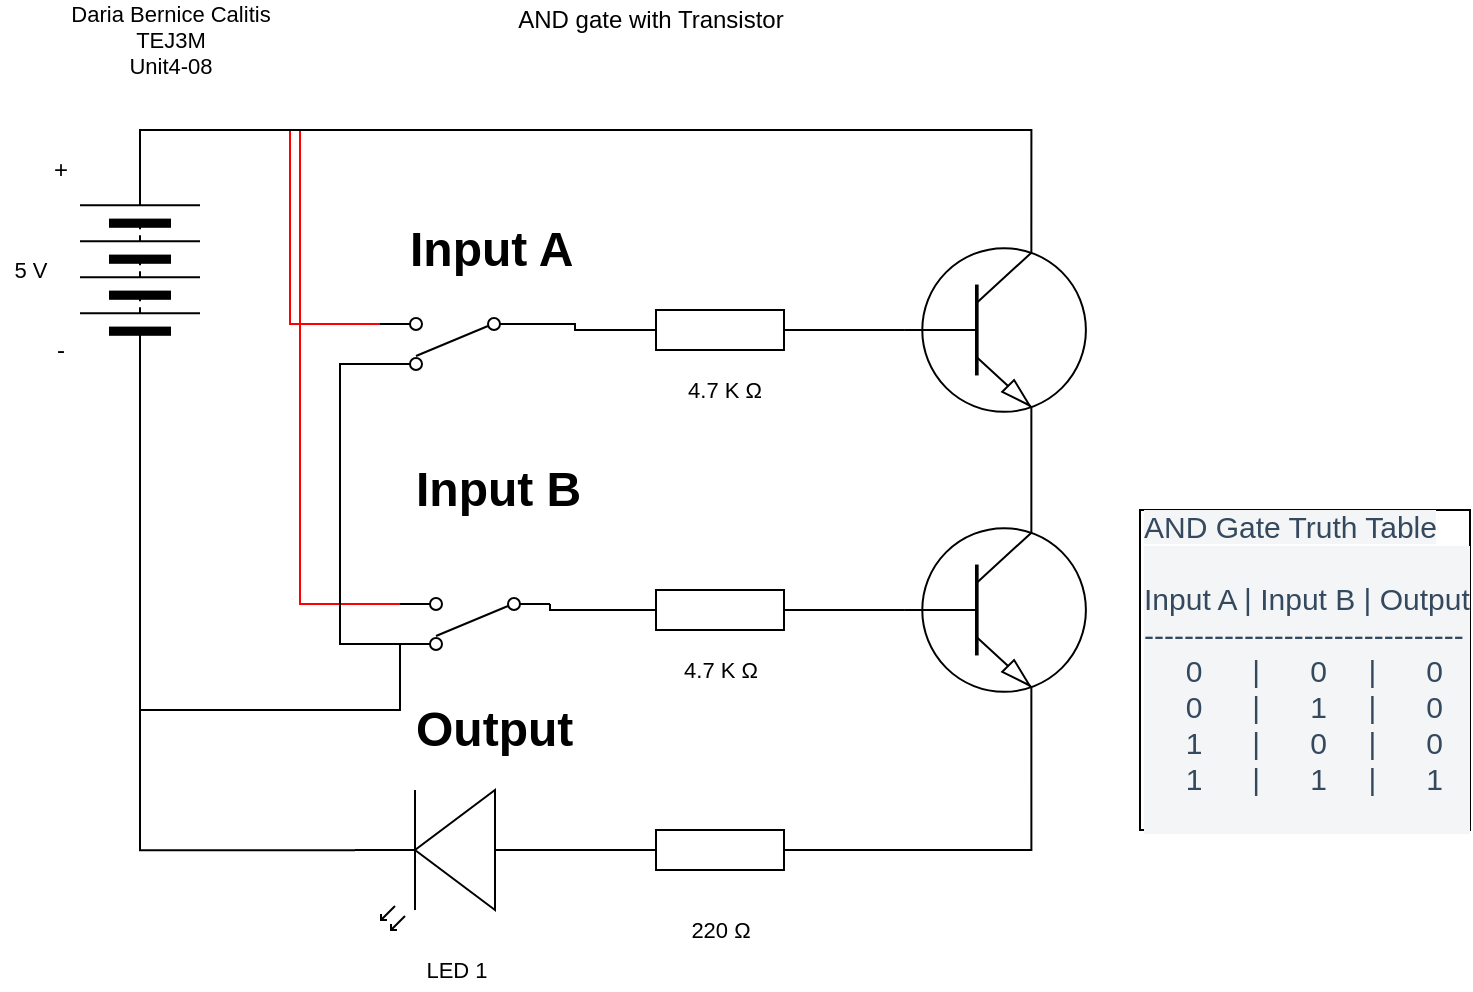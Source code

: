 <mxfile version="17.4.6" type="github">
  <diagram id="AOQWxb-GcvcB9rNOiJUd" name="Page-1">
    <mxGraphModel dx="942" dy="606" grid="1" gridSize="10" guides="1" tooltips="1" connect="1" arrows="1" fold="1" page="1" pageScale="1" pageWidth="827" pageHeight="1169" math="0" shadow="0">
      <root>
        <mxCell id="0" />
        <mxCell id="1" parent="0" />
        <mxCell id="a8eWYTb7wFYsISAkZos1-38" style="edgeStyle=orthogonalEdgeStyle;rounded=0;orthogonalLoop=1;jettySize=auto;html=1;exitX=1;exitY=0.5;exitDx=0;exitDy=0;entryX=1;entryY=0.885;entryDx=0;entryDy=0;entryPerimeter=0;endArrow=none;endFill=0;strokeColor=#FF0000;" edge="1" parent="1" source="a8eWYTb7wFYsISAkZos1-4" target="a8eWYTb7wFYsISAkZos1-27">
          <mxGeometry relative="1" as="geometry" />
        </mxCell>
        <mxCell id="a8eWYTb7wFYsISAkZos1-41" style="edgeStyle=orthogonalEdgeStyle;rounded=0;orthogonalLoop=1;jettySize=auto;html=1;exitX=1;exitY=0.5;exitDx=0;exitDy=0;entryX=1;entryY=0.885;entryDx=0;entryDy=0;entryPerimeter=0;endArrow=none;endFill=0;strokeColor=#FF0000;" edge="1" parent="1" source="a8eWYTb7wFYsISAkZos1-4" target="a8eWYTb7wFYsISAkZos1-40">
          <mxGeometry relative="1" as="geometry">
            <Array as="points">
              <mxPoint x="150" y="120" />
              <mxPoint x="230" y="120" />
              <mxPoint x="230" y="357" />
            </Array>
          </mxGeometry>
        </mxCell>
        <mxCell id="a8eWYTb7wFYsISAkZos1-44" style="edgeStyle=orthogonalEdgeStyle;rounded=0;orthogonalLoop=1;jettySize=auto;html=1;exitX=1;exitY=0.5;exitDx=0;exitDy=0;entryX=0.7;entryY=0;entryDx=0;entryDy=0;entryPerimeter=0;endArrow=none;endFill=0;strokeColor=#000000;" edge="1" parent="1" source="a8eWYTb7wFYsISAkZos1-4" target="a8eWYTb7wFYsISAkZos1-26">
          <mxGeometry relative="1" as="geometry" />
        </mxCell>
        <mxCell id="a8eWYTb7wFYsISAkZos1-4" value="" style="pointerEvents=1;verticalLabelPosition=bottom;shadow=0;dashed=0;align=center;html=1;verticalAlign=top;shape=mxgraph.electrical.miscellaneous.batteryStack;rotation=-90;" vertex="1" parent="1">
          <mxGeometry x="100" y="160" width="100" height="60" as="geometry" />
        </mxCell>
        <mxCell id="a8eWYTb7wFYsISAkZos1-50" style="edgeStyle=orthogonalEdgeStyle;rounded=0;orthogonalLoop=1;jettySize=auto;html=1;exitX=1;exitY=0.57;exitDx=0;exitDy=0;exitPerimeter=0;entryX=0;entryY=0.5;entryDx=0;entryDy=0;endArrow=none;endFill=0;strokeColor=#000000;" edge="1" parent="1" source="a8eWYTb7wFYsISAkZos1-7" target="a8eWYTb7wFYsISAkZos1-4">
          <mxGeometry relative="1" as="geometry" />
        </mxCell>
        <mxCell id="a8eWYTb7wFYsISAkZos1-7" value="" style="verticalLabelPosition=bottom;shadow=0;dashed=0;align=center;html=1;verticalAlign=top;shape=mxgraph.electrical.opto_electronics.led_2;pointerEvents=1;rotation=-180;" vertex="1" parent="1">
          <mxGeometry x="257.5" y="450" width="100" height="70" as="geometry" />
        </mxCell>
        <mxCell id="a8eWYTb7wFYsISAkZos1-8" value="5 V" style="text;html=1;align=center;verticalAlign=middle;resizable=0;points=[];autosize=1;strokeColor=none;fillColor=none;fontSize=11;fontFamily=Helvetica;fontColor=default;" vertex="1" parent="1">
          <mxGeometry x="80" y="180" width="30" height="20" as="geometry" />
        </mxCell>
        <mxCell id="a8eWYTb7wFYsISAkZos1-9" value="220&amp;nbsp;Ω" style="text;html=1;align=center;verticalAlign=middle;resizable=0;points=[];autosize=1;strokeColor=none;fillColor=none;fontSize=11;fontFamily=Helvetica;fontColor=default;" vertex="1" parent="1">
          <mxGeometry x="420" y="510" width="40" height="20" as="geometry" />
        </mxCell>
        <mxCell id="a8eWYTb7wFYsISAkZos1-10" value="LED 1" style="text;html=1;align=center;verticalAlign=middle;resizable=0;points=[];autosize=1;strokeColor=none;fillColor=none;fontSize=11;fontFamily=Helvetica;fontColor=default;" vertex="1" parent="1">
          <mxGeometry x="282.5" y="530" width="50" height="20" as="geometry" />
        </mxCell>
        <mxCell id="a8eWYTb7wFYsISAkZos1-11" value="Daria Bernice Calitis&lt;br&gt;TEJ3M&lt;br&gt;Unit4-08" style="text;html=1;align=center;verticalAlign=middle;resizable=0;points=[];autosize=1;strokeColor=none;fillColor=none;fontSize=11;fontFamily=Helvetica;fontColor=default;" vertex="1" parent="1">
          <mxGeometry x="110" y="55" width="110" height="40" as="geometry" />
        </mxCell>
        <mxCell id="a8eWYTb7wFYsISAkZos1-12" value="AND gate with Transistor" style="text;html=1;align=center;verticalAlign=middle;resizable=0;points=[];autosize=1;strokeColor=none;fillColor=none;" vertex="1" parent="1">
          <mxGeometry x="330" y="55" width="150" height="20" as="geometry" />
        </mxCell>
        <mxCell id="a8eWYTb7wFYsISAkZos1-16" value="&lt;span style=&quot;color: rgb(52, 73, 94); font-size: 15px; font-style: normal; font-weight: 400; letter-spacing: normal; text-align: left; text-indent: 0px; text-transform: none; word-spacing: 0px; background-color: rgb(244, 245, 246); display: inline; float: none;&quot;&gt;AND Gate Truth Table&lt;/span&gt;&lt;div style=&quot;color: rgb(52, 73, 94); font-size: 15px; font-style: normal; font-weight: 400; letter-spacing: normal; text-align: left; text-indent: 0px; text-transform: none; word-spacing: 0px; background-color: rgb(244, 245, 246);&quot;&gt;&lt;br&gt;&lt;/div&gt;&lt;div style=&quot;color: rgb(52, 73, 94); font-size: 15px; font-style: normal; font-weight: 400; letter-spacing: normal; text-align: left; text-indent: 0px; text-transform: none; word-spacing: 0px; background-color: rgb(244, 245, 246);&quot;&gt;Input A | Input B | Output&lt;/div&gt;&lt;div style=&quot;color: rgb(52, 73, 94); font-size: 15px; font-style: normal; font-weight: 400; letter-spacing: normal; text-align: left; text-indent: 0px; text-transform: none; word-spacing: 0px; background-color: rgb(244, 245, 246);&quot;&gt;--------------------------------&lt;/div&gt;&lt;div style=&quot;color: rgb(52, 73, 94); font-size: 15px; font-style: normal; font-weight: 400; letter-spacing: normal; text-align: left; text-indent: 0px; text-transform: none; word-spacing: 0px; background-color: rgb(244, 245, 246);&quot;&gt;&amp;nbsp; &amp;nbsp; &amp;nbsp;0&amp;nbsp; &amp;nbsp; &amp;nbsp; |&amp;nbsp; &amp;nbsp; &amp;nbsp; 0&amp;nbsp; &amp;nbsp; &amp;nbsp;|&amp;nbsp; &amp;nbsp; &amp;nbsp; 0&lt;/div&gt;&lt;div style=&quot;color: rgb(52, 73, 94); font-size: 15px; font-style: normal; font-weight: 400; letter-spacing: normal; text-align: left; text-indent: 0px; text-transform: none; word-spacing: 0px; background-color: rgb(244, 245, 246);&quot;&gt;&amp;nbsp; &amp;nbsp; &amp;nbsp;0&amp;nbsp; &amp;nbsp; &amp;nbsp; |&amp;nbsp; &amp;nbsp; &amp;nbsp; 1&amp;nbsp; &amp;nbsp; &amp;nbsp;|&amp;nbsp; &amp;nbsp; &amp;nbsp; 0&lt;/div&gt;&lt;div style=&quot;color: rgb(52, 73, 94); font-size: 15px; font-style: normal; font-weight: 400; letter-spacing: normal; text-align: left; text-indent: 0px; text-transform: none; word-spacing: 0px; background-color: rgb(244, 245, 246);&quot;&gt;&amp;nbsp; &amp;nbsp; &amp;nbsp;1&amp;nbsp; &amp;nbsp; &amp;nbsp; |&amp;nbsp; &amp;nbsp; &amp;nbsp; 0&amp;nbsp; &amp;nbsp; &amp;nbsp;|&amp;nbsp; &amp;nbsp; &amp;nbsp; 0&lt;/div&gt;&lt;div style=&quot;color: rgb(52, 73, 94); font-size: 15px; font-style: normal; font-weight: 400; letter-spacing: normal; text-align: left; text-indent: 0px; text-transform: none; word-spacing: 0px; background-color: rgb(244, 245, 246);&quot;&gt;&amp;nbsp; &amp;nbsp; &amp;nbsp;1&amp;nbsp; &amp;nbsp; &amp;nbsp; |&amp;nbsp; &amp;nbsp; &amp;nbsp; 1&amp;nbsp; &amp;nbsp; &amp;nbsp;|&amp;nbsp; &amp;nbsp; &amp;nbsp; 1&amp;nbsp; &amp;nbsp;&amp;nbsp;&lt;/div&gt;" style="whiteSpace=wrap;html=1;align=left;" vertex="1" parent="1">
          <mxGeometry x="650" y="310" width="165" height="160" as="geometry" />
        </mxCell>
        <mxCell id="a8eWYTb7wFYsISAkZos1-32" style="edgeStyle=orthogonalEdgeStyle;rounded=0;orthogonalLoop=1;jettySize=auto;html=1;exitX=1;exitY=0.5;exitDx=0;exitDy=0;exitPerimeter=0;entryX=0;entryY=0.5;entryDx=0;entryDy=0;entryPerimeter=0;endArrow=none;endFill=0;" edge="1" parent="1" source="a8eWYTb7wFYsISAkZos1-19" target="a8eWYTb7wFYsISAkZos1-26">
          <mxGeometry relative="1" as="geometry" />
        </mxCell>
        <mxCell id="a8eWYTb7wFYsISAkZos1-37" style="edgeStyle=orthogonalEdgeStyle;rounded=0;orthogonalLoop=1;jettySize=auto;html=1;exitX=0;exitY=0.5;exitDx=0;exitDy=0;exitPerimeter=0;entryX=0;entryY=0.885;entryDx=0;entryDy=0;entryPerimeter=0;endArrow=none;endFill=0;" edge="1" parent="1" source="a8eWYTb7wFYsISAkZos1-19" target="a8eWYTb7wFYsISAkZos1-27">
          <mxGeometry relative="1" as="geometry" />
        </mxCell>
        <mxCell id="a8eWYTb7wFYsISAkZos1-19" value="" style="pointerEvents=1;verticalLabelPosition=bottom;shadow=0;dashed=0;align=center;html=1;verticalAlign=top;shape=mxgraph.electrical.resistors.resistor_1;" vertex="1" parent="1">
          <mxGeometry x="390" y="210" width="100" height="20" as="geometry" />
        </mxCell>
        <mxCell id="a8eWYTb7wFYsISAkZos1-20" value="4.7 K Ω" style="text;html=1;align=center;verticalAlign=middle;resizable=0;points=[];autosize=1;strokeColor=none;fillColor=none;fontSize=11;fontFamily=Helvetica;fontColor=default;" vertex="1" parent="1">
          <mxGeometry x="417.05" y="240" width="50" height="20" as="geometry" />
        </mxCell>
        <mxCell id="a8eWYTb7wFYsISAkZos1-21" value="+" style="text;html=1;align=center;verticalAlign=middle;resizable=0;points=[];autosize=1;strokeColor=none;fillColor=none;" vertex="1" parent="1">
          <mxGeometry x="100" y="130" width="20" height="20" as="geometry" />
        </mxCell>
        <mxCell id="a8eWYTb7wFYsISAkZos1-22" value="-" style="text;html=1;align=center;verticalAlign=middle;resizable=0;points=[];autosize=1;strokeColor=none;fillColor=none;" vertex="1" parent="1">
          <mxGeometry x="100" y="220" width="20" height="20" as="geometry" />
        </mxCell>
        <mxCell id="a8eWYTb7wFYsISAkZos1-45" style="edgeStyle=orthogonalEdgeStyle;rounded=0;orthogonalLoop=1;jettySize=auto;html=1;exitX=0.7;exitY=1;exitDx=0;exitDy=0;exitPerimeter=0;entryX=0.7;entryY=0;entryDx=0;entryDy=0;entryPerimeter=0;endArrow=none;endFill=0;strokeColor=#000000;" edge="1" parent="1" source="a8eWYTb7wFYsISAkZos1-26" target="a8eWYTb7wFYsISAkZos1-34">
          <mxGeometry relative="1" as="geometry" />
        </mxCell>
        <mxCell id="a8eWYTb7wFYsISAkZos1-26" value="" style="verticalLabelPosition=bottom;shadow=0;dashed=0;align=center;html=1;verticalAlign=top;shape=mxgraph.electrical.transistors.npn_transistor_1;comic=0;flipV=0;" vertex="1" parent="1">
          <mxGeometry x="530" y="170" width="95" height="100" as="geometry" />
        </mxCell>
        <mxCell id="a8eWYTb7wFYsISAkZos1-42" style="edgeStyle=orthogonalEdgeStyle;rounded=0;orthogonalLoop=1;jettySize=auto;html=1;exitX=1;exitY=0.115;exitDx=0;exitDy=0;exitPerimeter=0;entryX=1;entryY=0.115;entryDx=0;entryDy=0;entryPerimeter=0;endArrow=none;endFill=0;strokeColor=#000000;" edge="1" parent="1" source="a8eWYTb7wFYsISAkZos1-27" target="a8eWYTb7wFYsISAkZos1-40">
          <mxGeometry relative="1" as="geometry" />
        </mxCell>
        <mxCell id="a8eWYTb7wFYsISAkZos1-27" value="" style="pointerEvents=1;verticalLabelPosition=bottom;shadow=0;dashed=0;align=center;html=1;verticalAlign=top;shape=mxgraph.electrical.electro-mechanical.2-way_switch;rotation=-180;" vertex="1" parent="1">
          <mxGeometry x="270" y="214" width="75" height="26" as="geometry" />
        </mxCell>
        <mxCell id="a8eWYTb7wFYsISAkZos1-46" style="edgeStyle=orthogonalEdgeStyle;rounded=0;orthogonalLoop=1;jettySize=auto;html=1;exitX=0;exitY=0.5;exitDx=0;exitDy=0;exitPerimeter=0;entryX=0;entryY=0.5;entryDx=0;entryDy=0;entryPerimeter=0;endArrow=none;endFill=0;strokeColor=#000000;" edge="1" parent="1" source="a8eWYTb7wFYsISAkZos1-33" target="a8eWYTb7wFYsISAkZos1-34">
          <mxGeometry relative="1" as="geometry" />
        </mxCell>
        <mxCell id="a8eWYTb7wFYsISAkZos1-48" style="edgeStyle=orthogonalEdgeStyle;rounded=0;orthogonalLoop=1;jettySize=auto;html=1;exitX=1;exitY=0.5;exitDx=0;exitDy=0;exitPerimeter=0;entryX=0;entryY=0.885;entryDx=0;entryDy=0;entryPerimeter=0;endArrow=none;endFill=0;strokeColor=#000000;" edge="1" parent="1" source="a8eWYTb7wFYsISAkZos1-33" target="a8eWYTb7wFYsISAkZos1-40">
          <mxGeometry relative="1" as="geometry" />
        </mxCell>
        <mxCell id="a8eWYTb7wFYsISAkZos1-33" value="" style="pointerEvents=1;verticalLabelPosition=bottom;shadow=0;dashed=0;align=center;html=1;verticalAlign=top;shape=mxgraph.electrical.resistors.resistor_1;rotation=-180;" vertex="1" parent="1">
          <mxGeometry x="390" y="350" width="100" height="20" as="geometry" />
        </mxCell>
        <mxCell id="a8eWYTb7wFYsISAkZos1-53" style="edgeStyle=orthogonalEdgeStyle;rounded=0;orthogonalLoop=1;jettySize=auto;html=1;exitX=0.7;exitY=1;exitDx=0;exitDy=0;exitPerimeter=0;entryX=0;entryY=0.5;entryDx=0;entryDy=0;entryPerimeter=0;endArrow=none;endFill=0;strokeColor=#000000;" edge="1" parent="1" source="a8eWYTb7wFYsISAkZos1-34" target="a8eWYTb7wFYsISAkZos1-51">
          <mxGeometry relative="1" as="geometry" />
        </mxCell>
        <mxCell id="a8eWYTb7wFYsISAkZos1-34" value="" style="verticalLabelPosition=bottom;shadow=0;dashed=0;align=center;html=1;verticalAlign=top;shape=mxgraph.electrical.transistors.npn_transistor_1;comic=0;flipV=0;" vertex="1" parent="1">
          <mxGeometry x="530" y="310" width="95" height="100" as="geometry" />
        </mxCell>
        <mxCell id="a8eWYTb7wFYsISAkZos1-43" style="edgeStyle=orthogonalEdgeStyle;rounded=0;orthogonalLoop=1;jettySize=auto;html=1;exitX=1;exitY=0.115;exitDx=0;exitDy=0;exitPerimeter=0;entryX=0;entryY=0.5;entryDx=0;entryDy=0;endArrow=none;endFill=0;strokeColor=#000000;" edge="1" parent="1" source="a8eWYTb7wFYsISAkZos1-40" target="a8eWYTb7wFYsISAkZos1-4">
          <mxGeometry relative="1" as="geometry">
            <Array as="points">
              <mxPoint x="280" y="410" />
              <mxPoint x="150" y="410" />
            </Array>
          </mxGeometry>
        </mxCell>
        <mxCell id="a8eWYTb7wFYsISAkZos1-40" value="" style="pointerEvents=1;verticalLabelPosition=bottom;shadow=0;dashed=0;align=center;html=1;verticalAlign=top;shape=mxgraph.electrical.electro-mechanical.2-way_switch;rotation=-180;" vertex="1" parent="1">
          <mxGeometry x="280" y="354" width="75" height="26" as="geometry" />
        </mxCell>
        <mxCell id="a8eWYTb7wFYsISAkZos1-54" style="edgeStyle=orthogonalEdgeStyle;rounded=0;orthogonalLoop=1;jettySize=auto;html=1;exitX=1;exitY=0.5;exitDx=0;exitDy=0;exitPerimeter=0;entryX=0;entryY=0.57;entryDx=0;entryDy=0;entryPerimeter=0;endArrow=none;endFill=0;strokeColor=#000000;" edge="1" parent="1" source="a8eWYTb7wFYsISAkZos1-51" target="a8eWYTb7wFYsISAkZos1-7">
          <mxGeometry relative="1" as="geometry" />
        </mxCell>
        <mxCell id="a8eWYTb7wFYsISAkZos1-51" value="" style="pointerEvents=1;verticalLabelPosition=bottom;shadow=0;dashed=0;align=center;html=1;verticalAlign=top;shape=mxgraph.electrical.resistors.resistor_1;rotation=-180;" vertex="1" parent="1">
          <mxGeometry x="390" y="470" width="100" height="20" as="geometry" />
        </mxCell>
        <mxCell id="a8eWYTb7wFYsISAkZos1-55" value="&lt;h1&gt;Input A&lt;/h1&gt;" style="text;html=1;strokeColor=none;fillColor=none;spacing=5;spacingTop=-20;whiteSpace=wrap;overflow=hidden;rounded=0;" vertex="1" parent="1">
          <mxGeometry x="280" y="160" width="100" height="40" as="geometry" />
        </mxCell>
        <mxCell id="a8eWYTb7wFYsISAkZos1-56" value="&lt;h1&gt;Input B&lt;/h1&gt;" style="text;html=1;strokeColor=none;fillColor=none;spacing=5;spacingTop=-20;whiteSpace=wrap;overflow=hidden;rounded=0;" vertex="1" parent="1">
          <mxGeometry x="282.5" y="280" width="100" height="40" as="geometry" />
        </mxCell>
        <mxCell id="a8eWYTb7wFYsISAkZos1-57" value="&lt;h1&gt;Output&lt;/h1&gt;" style="text;html=1;strokeColor=none;fillColor=none;spacing=5;spacingTop=-20;whiteSpace=wrap;overflow=hidden;rounded=0;" vertex="1" parent="1">
          <mxGeometry x="282.5" y="400" width="100" height="40" as="geometry" />
        </mxCell>
        <mxCell id="a8eWYTb7wFYsISAkZos1-59" value="4.7 K Ω" style="text;html=1;align=center;verticalAlign=middle;resizable=0;points=[];autosize=1;strokeColor=none;fillColor=none;fontSize=11;fontFamily=Helvetica;fontColor=default;" vertex="1" parent="1">
          <mxGeometry x="415" y="380" width="50" height="20" as="geometry" />
        </mxCell>
      </root>
    </mxGraphModel>
  </diagram>
</mxfile>
